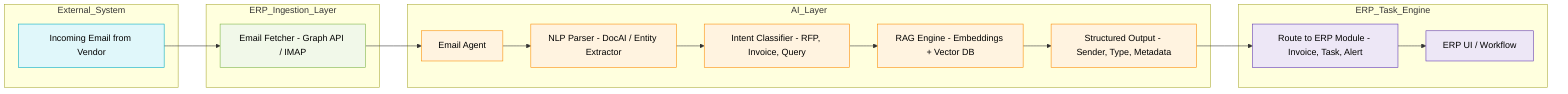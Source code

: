 flowchart LR
  subgraph External_System
    EMAIL_IN[Incoming Email from Vendor]
  end

  subgraph ERP_Ingestion_Layer
    EMAIL_SVC[Email Fetcher - Graph API / IMAP]
  end

  subgraph AI_Layer
    EMAIL_AGENT[Email Agent]
    PARSER[NLP Parser - DocAI / Entity Extractor]
    CLASSIFIER[Intent Classifier - RFP, Invoice, Query]
    RAG[RAG Engine - Embeddings + Vector DB]
    OUTPUT[Structured Output - Sender, Type, Metadata]
  end

  subgraph ERP_Task_Engine
    ROUTER[Route to ERP Module - Invoice, Task, Alert]
    UI[ERP UI / Workflow]
  end

  %% Flow
  EMAIL_IN --> EMAIL_SVC
  EMAIL_SVC --> EMAIL_AGENT
  EMAIL_AGENT --> PARSER --> CLASSIFIER --> RAG --> OUTPUT --> ROUTER --> UI

  %% Styles
  classDef ext fill:#e0f7fa,stroke:#00acc1,color:#000
  classDef ingest fill:#f1f8e9,stroke:#7cb342,color:#000
  classDef ai fill:#fff3e0,stroke:#fb8c00,color:#000
  classDef erp fill:#ede7f6,stroke:#5e35b1,color:#000

  class EMAIL_IN ext
  class EMAIL_SVC ingest
  class EMAIL_AGENT,PARSER,CLASSIFIER,RAG,OUTPUT ai
  class ROUTER,UI erp